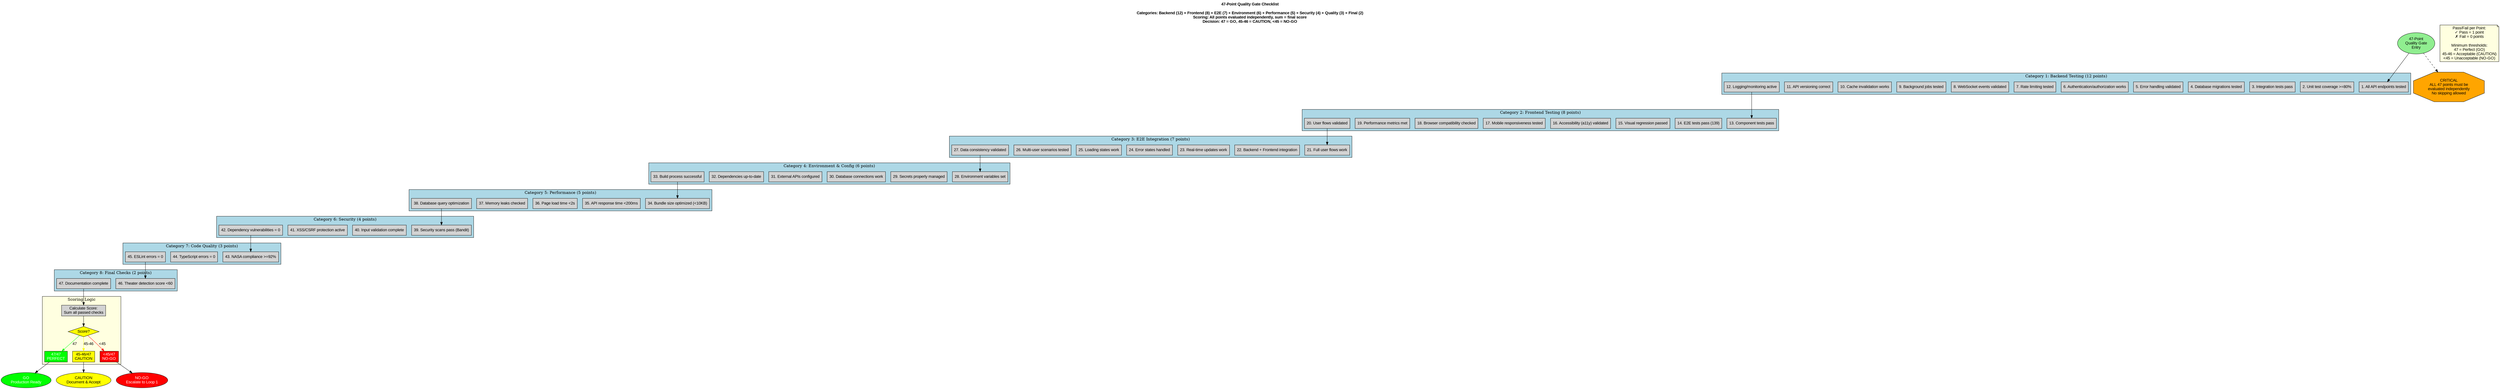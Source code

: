 digraph FortySevenPoint_Checklist {
    rankdir=TB;
    compound=true;
    node [shape=box, style=filled, fontname="Arial"];
    edge [fontname="Arial"];

    // Start
    start [shape=ellipse, label="47-Point\nQuality Gate\nEntry", fillcolor=lightgreen];

    // Category 1: Backend Testing (12 points)
    subgraph cluster_backend {
        label="Category 1: Backend Testing (12 points)";
        fillcolor=lightblue;
        style=filled;

        backend_1 [label="1. All API endpoints tested"];
        backend_2 [label="2. Unit test coverage >=80%"];
        backend_3 [label="3. Integration tests pass"];
        backend_4 [label="4. Database migrations tested"];
        backend_5 [label="5. Error handling validated"];
        backend_6 [label="6. Authentication/authorization works"];
        backend_7 [label="7. Rate limiting tested"];
        backend_8 [label="8. WebSocket events validated"];
        backend_9 [label="9. Background jobs tested"];
        backend_10 [label="10. Cache invalidation works"];
        backend_11 [label="11. API versioning correct"];
        backend_12 [label="12. Logging/monitoring active"];
    }

    // Category 2: Frontend Testing (8 points)
    subgraph cluster_frontend {
        label="Category 2: Frontend Testing (8 points)";
        fillcolor=lightblue;
        style=filled;

        frontend_1 [label="13. Component tests pass"];
        frontend_2 [label="14. E2E tests pass (139)"];
        frontend_3 [label="15. Visual regression passed"];
        frontend_4 [label="16. Accessibility (a11y) validated"];
        frontend_5 [label="17. Mobile responsiveness tested"];
        frontend_6 [label="18. Browser compatibility checked"];
        frontend_7 [label="19. Performance metrics met"];
        frontend_8 [label="20. User flows validated"];
    }

    // Category 3: E2E Integration (7 points)
    subgraph cluster_e2e {
        label="Category 3: E2E Integration (7 points)";
        fillcolor=lightblue;
        style=filled;

        e2e_1 [label="21. Full user flows work"];
        e2e_2 [label="22. Backend + Frontend integration"];
        e2e_3 [label="23. Real-time updates work"];
        e2e_4 [label="24. Error states handled"];
        e2e_5 [label="25. Loading states work"];
        e2e_6 [label="26. Multi-user scenarios tested"];
        e2e_7 [label="27. Data consistency validated"];
    }

    // Category 4: Environment & Config (6 points)
    subgraph cluster_env {
        label="Category 4: Environment & Config (6 points)";
        fillcolor=lightblue;
        style=filled;

        env_1 [label="28. Environment variables set"];
        env_2 [label="29. Secrets properly managed"];
        env_3 [label="30. Database connections work"];
        env_4 [label="31. External APIs configured"];
        env_5 [label="32. Dependencies up-to-date"];
        env_6 [label="33. Build process successful"];
    }

    // Category 5: Performance (5 points)
    subgraph cluster_perf {
        label="Category 5: Performance (5 points)";
        fillcolor=lightblue;
        style=filled;

        perf_1 [label="34. Bundle size optimized (<10KB)"];
        perf_2 [label="35. API response time <200ms"];
        perf_3 [label="36. Page load time <2s"];
        perf_4 [label="37. Memory leaks checked"];
        perf_5 [label="38. Database query optimization"];
    }

    // Category 6: Security (4 points)
    subgraph cluster_security {
        label="Category 6: Security (4 points)";
        fillcolor=lightblue;
        style=filled;

        security_1 [label="39. Security scans pass (Bandit)"];
        security_2 [label="40. Input validation complete"];
        security_3 [label="41. XSS/CSRF protection active"];
        security_4 [label="42. Dependency vulnerabilities = 0"];
    }

    // Category 7: Code Quality (3 points)
    subgraph cluster_quality {
        label="Category 7: Code Quality (3 points)";
        fillcolor=lightblue;
        style=filled;

        quality_1 [label="43. NASA compliance >=92%"];
        quality_2 [label="44. TypeScript errors = 0"];
        quality_3 [label="45. ESLint errors = 0"];
    }

    // Category 8: Final Checks (2 points)
    subgraph cluster_final {
        label="Category 8: Final Checks (2 points)";
        fillcolor=lightblue;
        style=filled;

        final_1 [label="46. Theater detection score <60"];
        final_2 [label="47. Documentation complete"];
    }

    // Scoring Logic
    subgraph cluster_scoring {
        label="Scoring Logic";
        fillcolor=lightyellow;
        style=filled;

        calculate [label="Calculate Score:\nSum all passed checks"];
        score_decision [shape=diamond, label="Score?", fillcolor=yellow];
        score_47 [label="47/47\nPERFECT", fillcolor=green, fontcolor=white];
        score_46 [label="45-46/47\nCAUTION", fillcolor=yellow];
        score_45 [label="<45/47\nNO-GO", fillcolor=red, fontcolor=white];
    }

    // Outcomes
    outcome_go [shape=ellipse, label="GO\nProduction Ready", fillcolor=green, fontcolor=white];
    outcome_caution [shape=ellipse, label="CAUTION\nDocument & Accept", fillcolor=yellow];
    outcome_nogo [shape=ellipse, label="NO-GO\nEscalate to Loop 1", fillcolor=red, fontcolor=white];

    // Flow (simplified for visual clarity)
    start -> backend_1;
    backend_12 -> frontend_1;
    frontend_8 -> e2e_1;
    e2e_7 -> env_1;
    env_6 -> perf_1;
    perf_5 -> security_1;
    security_4 -> quality_1;
    quality_3 -> final_1;
    final_2 -> calculate;

    calculate -> score_decision;
    score_decision -> score_47 [label="47", color=green];
    score_decision -> score_46 [label="45-46", color=yellow];
    score_decision -> score_45 [label="<45", color=red];

    score_47 -> outcome_go;
    score_46 -> outcome_caution;
    score_45 -> outcome_nogo;

    // Critical Warning
    warning [shape=octagon, label="CRITICAL\nALL 47 points must be\nevaluated independently\nNo skipping allowed", fillcolor=orange];
    start -> warning [style=dashed];

    // Pass/Fail Visualization
    passfail [label="Pass/Fail per Point:\n✓ Pass = 1 point\n✗ Fail = 0 points\n\nMinimum thresholds:\n47 = Perfect (GO)\n45-46 = Acceptable (CAUTION)\n<45 = Unacceptable (NO-GO)", shape=note, fillcolor=lightyellow];

    // Metadata
    labelloc="t";
    label="47-Point Quality Gate Checklist\n\nCategories: Backend (12) + Frontend (8) + E2E (7) + Environment (6) + Performance (5) + Security (4) + Quality (3) + Final (2)\nScoring: All points evaluated independently, sum = final score\nDecision: 47 = GO, 45-46 = CAUTION, <45 = NO-GO";
    fontsize=14;
    fontname="Arial Bold";
}
